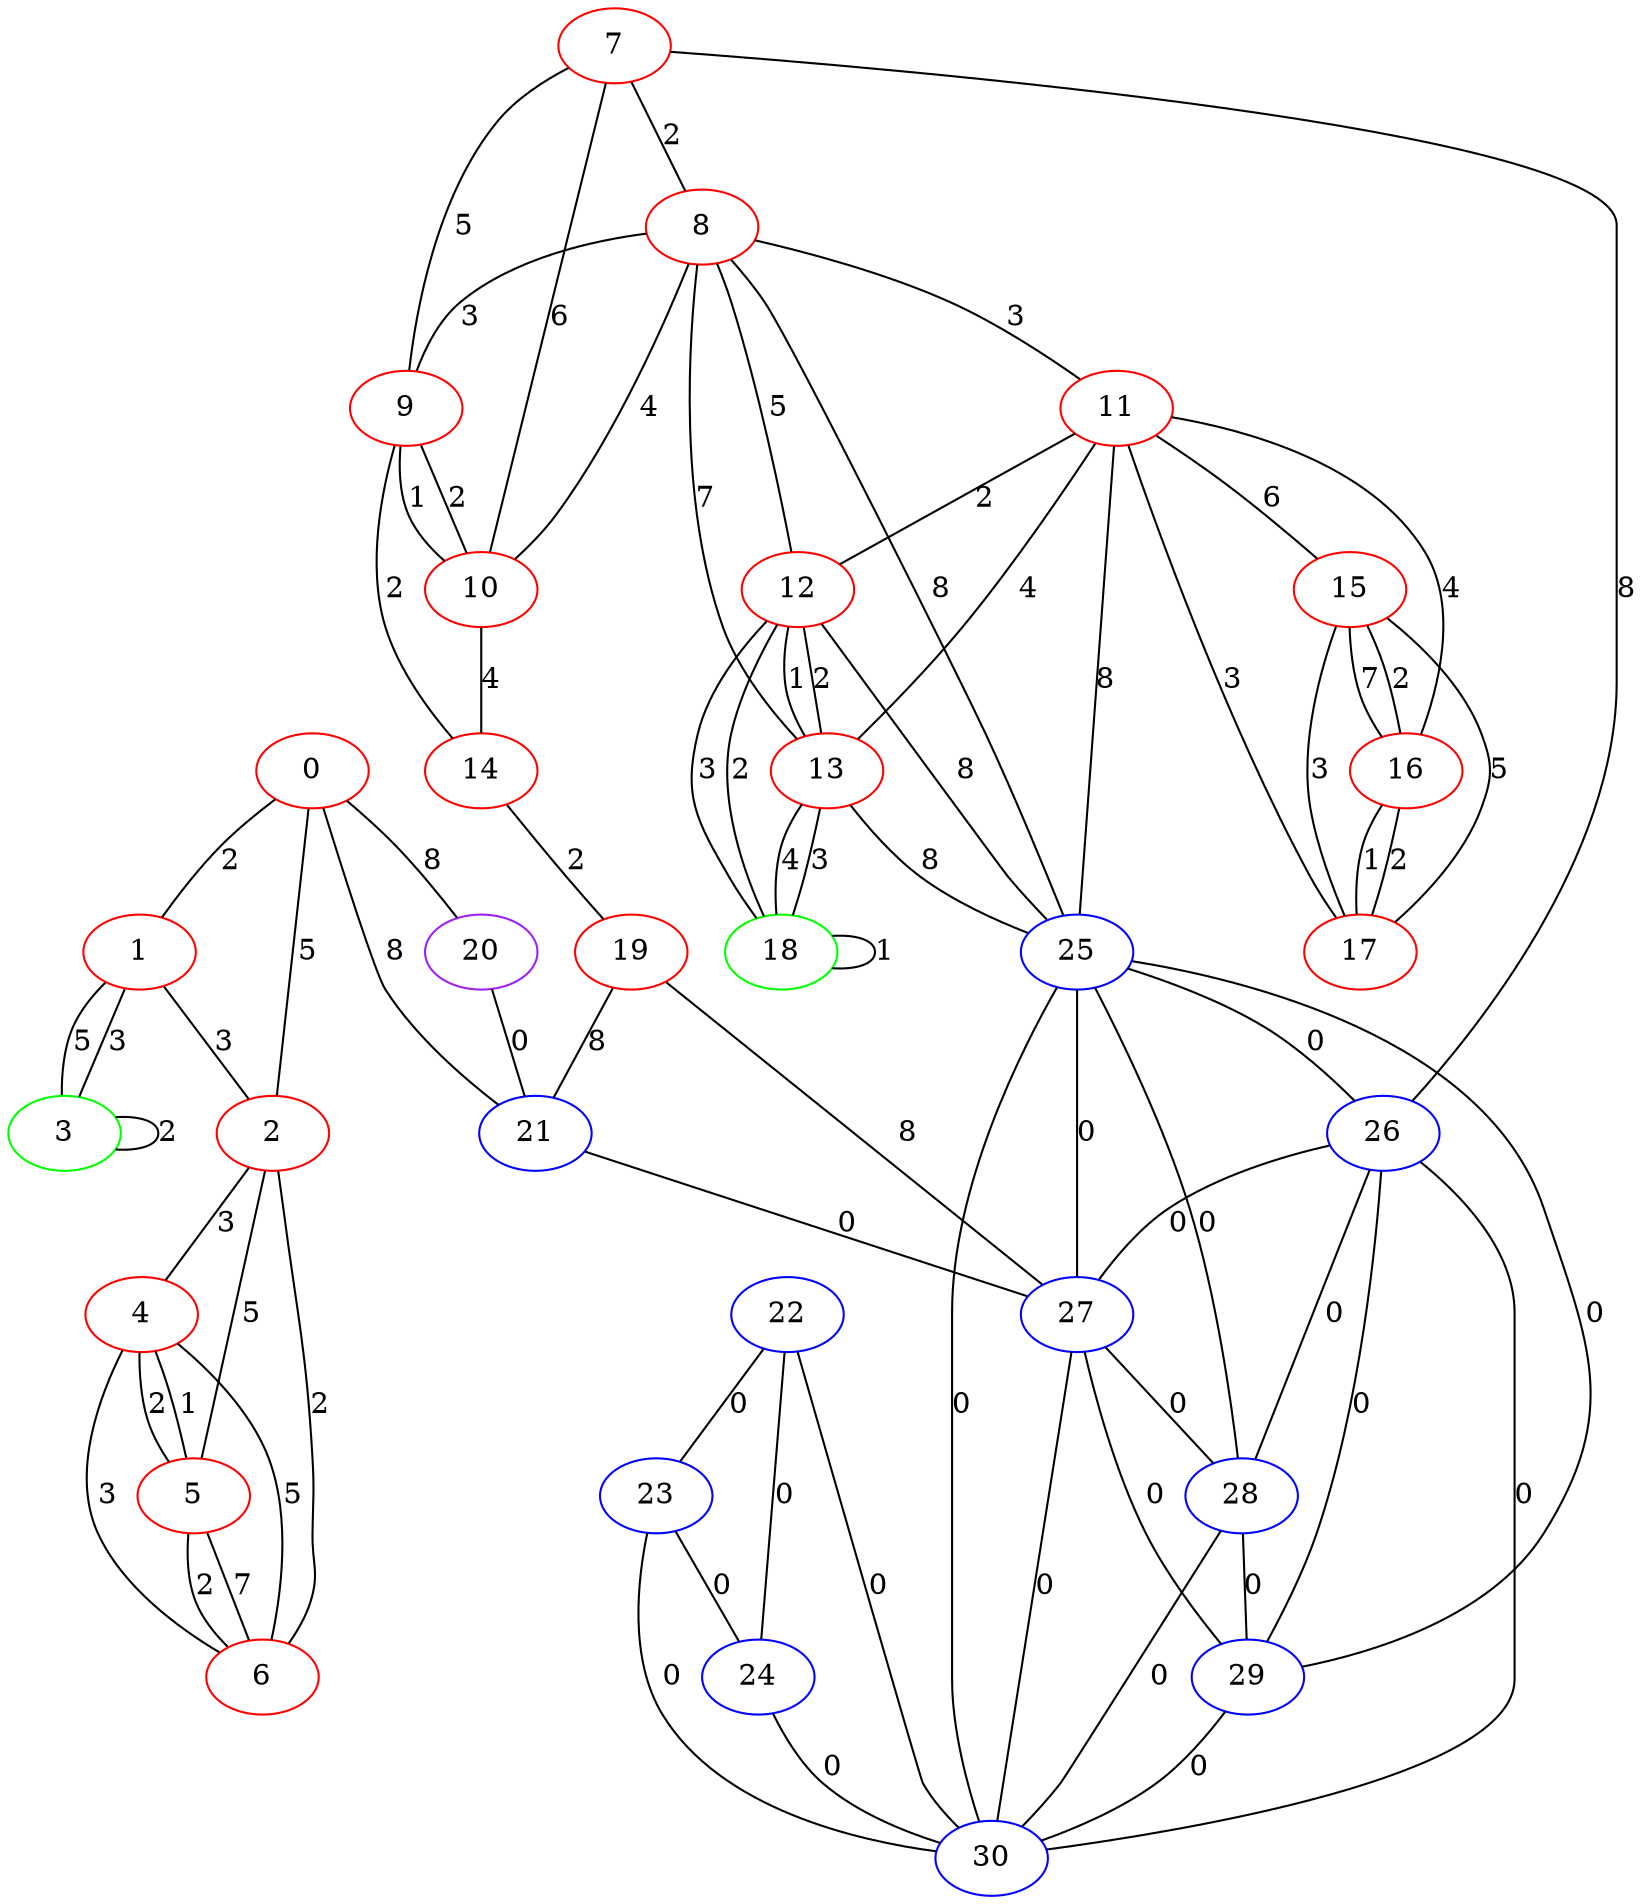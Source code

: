 graph "" {
0 [color=red, weight=1];
1 [color=red, weight=1];
2 [color=red, weight=1];
3 [color=green, weight=2];
4 [color=red, weight=1];
5 [color=red, weight=1];
6 [color=red, weight=1];
7 [color=red, weight=1];
8 [color=red, weight=1];
9 [color=red, weight=1];
10 [color=red, weight=1];
11 [color=red, weight=1];
12 [color=red, weight=1];
13 [color=red, weight=1];
14 [color=red, weight=1];
15 [color=red, weight=1];
16 [color=red, weight=1];
17 [color=red, weight=1];
18 [color=green, weight=2];
19 [color=red, weight=1];
20 [color=purple, weight=4];
21 [color=blue, weight=3];
22 [color=blue, weight=3];
23 [color=blue, weight=3];
24 [color=blue, weight=3];
25 [color=blue, weight=3];
26 [color=blue, weight=3];
27 [color=blue, weight=3];
28 [color=blue, weight=3];
29 [color=blue, weight=3];
30 [color=blue, weight=3];
0 -- 1  [key=0, label=2];
0 -- 2  [key=0, label=5];
0 -- 20  [key=0, label=8];
0 -- 21  [key=0, label=8];
1 -- 2  [key=0, label=3];
1 -- 3  [key=0, label=5];
1 -- 3  [key=1, label=3];
2 -- 4  [key=0, label=3];
2 -- 5  [key=0, label=5];
2 -- 6  [key=0, label=2];
3 -- 3  [key=0, label=2];
4 -- 5  [key=0, label=2];
4 -- 5  [key=1, label=1];
4 -- 6  [key=0, label=5];
4 -- 6  [key=1, label=3];
5 -- 6  [key=0, label=7];
5 -- 6  [key=1, label=2];
7 -- 8  [key=0, label=2];
7 -- 9  [key=0, label=5];
7 -- 10  [key=0, label=6];
7 -- 26  [key=0, label=8];
8 -- 9  [key=0, label=3];
8 -- 10  [key=0, label=4];
8 -- 11  [key=0, label=3];
8 -- 12  [key=0, label=5];
8 -- 13  [key=0, label=7];
8 -- 25  [key=0, label=8];
9 -- 10  [key=0, label=2];
9 -- 10  [key=1, label=1];
9 -- 14  [key=0, label=2];
10 -- 14  [key=0, label=4];
11 -- 12  [key=0, label=2];
11 -- 13  [key=0, label=4];
11 -- 15  [key=0, label=6];
11 -- 16  [key=0, label=4];
11 -- 17  [key=0, label=3];
11 -- 25  [key=0, label=8];
12 -- 25  [key=0, label=8];
12 -- 18  [key=0, label=2];
12 -- 18  [key=1, label=3];
12 -- 13  [key=0, label=1];
12 -- 13  [key=1, label=2];
13 -- 25  [key=0, label=8];
13 -- 18  [key=0, label=3];
13 -- 18  [key=1, label=4];
14 -- 19  [key=0, label=2];
15 -- 16  [key=0, label=2];
15 -- 16  [key=1, label=7];
15 -- 17  [key=0, label=3];
15 -- 17  [key=1, label=5];
16 -- 17  [key=0, label=1];
16 -- 17  [key=1, label=2];
18 -- 18  [key=0, label=1];
19 -- 27  [key=0, label=8];
19 -- 21  [key=0, label=8];
20 -- 21  [key=0, label=0];
21 -- 27  [key=0, label=0];
22 -- 24  [key=0, label=0];
22 -- 30  [key=0, label=0];
22 -- 23  [key=0, label=0];
23 -- 24  [key=0, label=0];
23 -- 30  [key=0, label=0];
24 -- 30  [key=0, label=0];
25 -- 26  [key=0, label=0];
25 -- 27  [key=0, label=0];
25 -- 28  [key=0, label=0];
25 -- 29  [key=0, label=0];
25 -- 30  [key=0, label=0];
26 -- 27  [key=0, label=0];
26 -- 28  [key=0, label=0];
26 -- 29  [key=0, label=0];
26 -- 30  [key=0, label=0];
27 -- 28  [key=0, label=0];
27 -- 29  [key=0, label=0];
27 -- 30  [key=0, label=0];
28 -- 29  [key=0, label=0];
28 -- 30  [key=0, label=0];
29 -- 30  [key=0, label=0];
}
